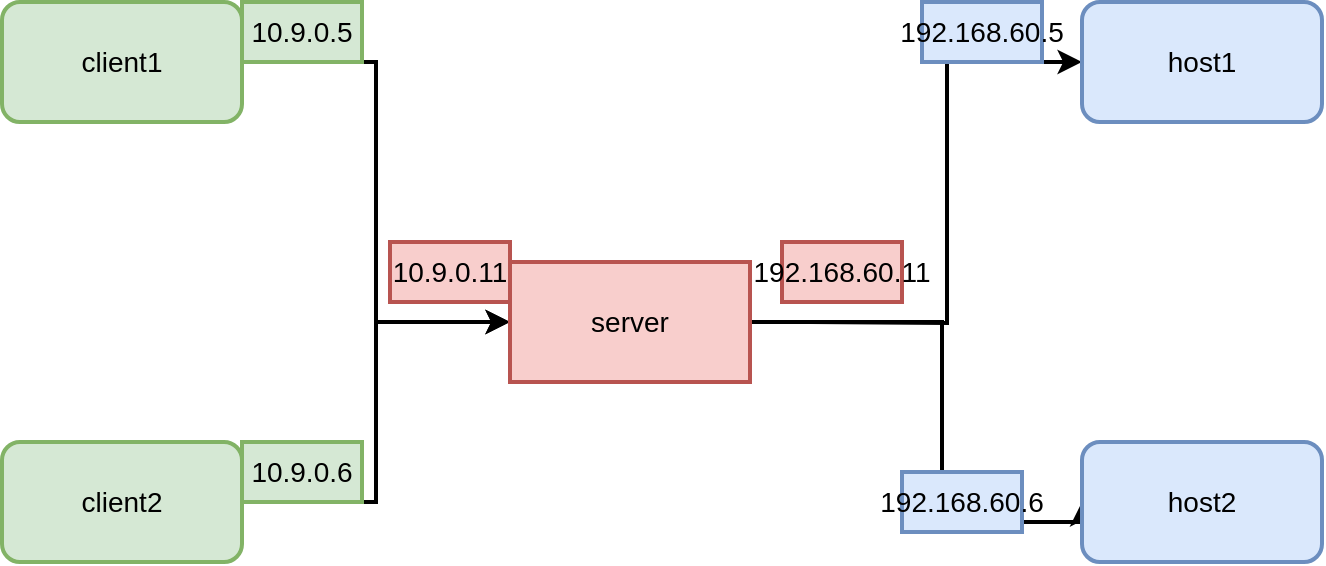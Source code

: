 <mxfile version="21.3.5" type="github">
  <diagram name="第 1 页" id="ExmDeagdCCyfAK37x211">
    <mxGraphModel dx="918" dy="985" grid="1" gridSize="10" guides="1" tooltips="1" connect="1" arrows="1" fold="1" page="1" pageScale="1" pageWidth="827" pageHeight="1169" math="0" shadow="0">
      <root>
        <mxCell id="0" />
        <mxCell id="1" parent="0" />
        <mxCell id="JOkUlD2DvK2RzRqzzft8-7" style="edgeStyle=orthogonalEdgeStyle;rounded=0;orthogonalLoop=1;jettySize=auto;html=1;exitX=1;exitY=0.5;exitDx=0;exitDy=0;entryX=0;entryY=0.5;entryDx=0;entryDy=0;strokeWidth=2;fontSize=14;" edge="1" parent="1" source="JOkUlD2DvK2RzRqzzft8-1" target="JOkUlD2DvK2RzRqzzft8-3">
          <mxGeometry relative="1" as="geometry" />
        </mxCell>
        <mxCell id="JOkUlD2DvK2RzRqzzft8-1" value="client1" style="rounded=1;whiteSpace=wrap;html=1;strokeWidth=2;fontSize=14;fillColor=#d5e8d4;strokeColor=#82b366;" vertex="1" parent="1">
          <mxGeometry x="100" y="390" width="120" height="60" as="geometry" />
        </mxCell>
        <mxCell id="JOkUlD2DvK2RzRqzzft8-11" style="edgeStyle=orthogonalEdgeStyle;rounded=0;orthogonalLoop=1;jettySize=auto;html=1;exitX=1;exitY=0.5;exitDx=0;exitDy=0;entryX=0;entryY=0.5;entryDx=0;entryDy=0;strokeWidth=2;fontSize=14;" edge="1" parent="1" source="JOkUlD2DvK2RzRqzzft8-2" target="JOkUlD2DvK2RzRqzzft8-3">
          <mxGeometry relative="1" as="geometry" />
        </mxCell>
        <mxCell id="JOkUlD2DvK2RzRqzzft8-2" value="client2" style="rounded=1;whiteSpace=wrap;html=1;strokeWidth=2;fontSize=14;fillColor=#d5e8d4;strokeColor=#82b366;" vertex="1" parent="1">
          <mxGeometry x="100" y="610" width="120" height="60" as="geometry" />
        </mxCell>
        <mxCell id="JOkUlD2DvK2RzRqzzft8-12" style="edgeStyle=orthogonalEdgeStyle;rounded=0;orthogonalLoop=1;jettySize=auto;html=1;exitX=1;exitY=0.5;exitDx=0;exitDy=0;entryX=0;entryY=0.5;entryDx=0;entryDy=0;strokeWidth=2;fontSize=14;" edge="1" parent="1" target="JOkUlD2DvK2RzRqzzft8-5">
          <mxGeometry relative="1" as="geometry">
            <mxPoint x="504.0" y="550" as="sourcePoint" />
          </mxGeometry>
        </mxCell>
        <mxCell id="JOkUlD2DvK2RzRqzzft8-13" style="edgeStyle=orthogonalEdgeStyle;rounded=0;orthogonalLoop=1;jettySize=auto;html=1;exitX=1;exitY=0.5;exitDx=0;exitDy=0;entryX=0;entryY=0.5;entryDx=0;entryDy=0;strokeWidth=2;fontSize=14;" edge="1" parent="1" source="JOkUlD2DvK2RzRqzzft8-3" target="JOkUlD2DvK2RzRqzzft8-6">
          <mxGeometry relative="1" as="geometry">
            <mxPoint x="504.0" y="550" as="sourcePoint" />
            <Array as="points">
              <mxPoint x="570" y="550" />
              <mxPoint x="570" y="650" />
              <mxPoint x="640" y="650" />
            </Array>
          </mxGeometry>
        </mxCell>
        <mxCell id="JOkUlD2DvK2RzRqzzft8-3" value="server" style="rounded=0;whiteSpace=wrap;html=1;strokeWidth=2;fontSize=14;fillColor=#f8cecc;strokeColor=#b85450;" vertex="1" parent="1">
          <mxGeometry x="354" y="520" width="120" height="60" as="geometry" />
        </mxCell>
        <mxCell id="JOkUlD2DvK2RzRqzzft8-5" value="host1" style="rounded=1;whiteSpace=wrap;html=1;strokeWidth=2;fontSize=14;fillColor=#dae8fc;strokeColor=#6c8ebf;" vertex="1" parent="1">
          <mxGeometry x="640" y="390" width="120" height="60" as="geometry" />
        </mxCell>
        <mxCell id="JOkUlD2DvK2RzRqzzft8-6" value="host2" style="rounded=1;whiteSpace=wrap;html=1;strokeWidth=2;fontSize=14;fillColor=#dae8fc;strokeColor=#6c8ebf;" vertex="1" parent="1">
          <mxGeometry x="640" y="610" width="120" height="60" as="geometry" />
        </mxCell>
        <mxCell id="JOkUlD2DvK2RzRqzzft8-14" value="10.9.0.5" style="text;html=1;strokeColor=#82b366;fillColor=#d5e8d4;align=center;verticalAlign=middle;whiteSpace=wrap;rounded=0;strokeWidth=2;fontSize=14;" vertex="1" parent="1">
          <mxGeometry x="220" y="390" width="60" height="30" as="geometry" />
        </mxCell>
        <mxCell id="JOkUlD2DvK2RzRqzzft8-15" value="10.9.0.6" style="text;html=1;strokeColor=#82b366;fillColor=#d5e8d4;align=center;verticalAlign=middle;whiteSpace=wrap;rounded=0;strokeWidth=2;fontSize=14;" vertex="1" parent="1">
          <mxGeometry x="220" y="610" width="60" height="30" as="geometry" />
        </mxCell>
        <mxCell id="JOkUlD2DvK2RzRqzzft8-16" value="10.9.0.11" style="text;html=1;strokeColor=#b85450;fillColor=#f8cecc;align=center;verticalAlign=middle;whiteSpace=wrap;rounded=0;strokeWidth=2;fontSize=14;" vertex="1" parent="1">
          <mxGeometry x="294" y="510" width="60" height="30" as="geometry" />
        </mxCell>
        <mxCell id="JOkUlD2DvK2RzRqzzft8-17" value="192.168.60.11" style="text;html=1;strokeColor=#b85450;fillColor=#f8cecc;align=center;verticalAlign=middle;whiteSpace=wrap;rounded=0;strokeWidth=2;fontSize=14;" vertex="1" parent="1">
          <mxGeometry x="490" y="510" width="60" height="30" as="geometry" />
        </mxCell>
        <mxCell id="JOkUlD2DvK2RzRqzzft8-18" value="192.168.60.5" style="text;html=1;strokeColor=#6c8ebf;fillColor=#dae8fc;align=center;verticalAlign=middle;whiteSpace=wrap;rounded=0;strokeWidth=2;fontSize=14;" vertex="1" parent="1">
          <mxGeometry x="560" y="390" width="60" height="30" as="geometry" />
        </mxCell>
        <mxCell id="JOkUlD2DvK2RzRqzzft8-19" value="192.168.60.6" style="text;html=1;strokeColor=#6c8ebf;fillColor=#dae8fc;align=center;verticalAlign=middle;whiteSpace=wrap;rounded=0;strokeWidth=2;fontSize=14;" vertex="1" parent="1">
          <mxGeometry x="550" y="625" width="60" height="30" as="geometry" />
        </mxCell>
      </root>
    </mxGraphModel>
  </diagram>
</mxfile>
